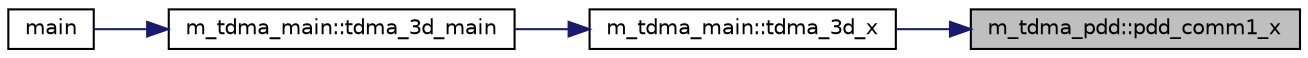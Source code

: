digraph "m_tdma_pdd::pdd_comm1_x"
{
 // LATEX_PDF_SIZE
  edge [fontname="Helvetica",fontsize="10",labelfontname="Helvetica",labelfontsize="10"];
  node [fontname="Helvetica",fontsize="10",shape=record];
  rankdir="RL";
  Node1 [label="m_tdma_pdd::pdd_comm1_x",height=0.2,width=0.4,color="black", fillcolor="grey75", style="filled", fontcolor="black",tooltip="======================================================================"];
  Node1 -> Node2 [dir="back",color="midnightblue",fontsize="10",style="solid",fontname="Helvetica"];
  Node2 [label="m_tdma_main::tdma_3d_x",height=0.2,width=0.4,color="black", fillcolor="white", style="filled",URL="$namespacem__tdma__main.html#a70cd642daa4b5fb5675c701008eab60c",tooltip=" "];
  Node2 -> Node3 [dir="back",color="midnightblue",fontsize="10",style="solid",fontname="Helvetica"];
  Node3 [label="m_tdma_main::tdma_3d_main",height=0.2,width=0.4,color="black", fillcolor="white", style="filled",URL="$namespacem__tdma__main.html#ab674c23d1f8e277653444cf6da73f268",tooltip=" "];
  Node3 -> Node4 [dir="back",color="midnightblue",fontsize="10",style="solid",fontname="Helvetica"];
  Node4 [label="main",height=0.2,width=0.4,color="black", fillcolor="white", style="filled",URL="$main_8f90.html#a8ec2266d83cd6c0b762cbcbc92c0af3d",tooltip="%%%%%%%%%%%%%%%%%%%%%%%%%%%%%%%%%%%%%%%%%%%%%%%%%%%%%%%%%%%%%%%%%%%%%%"];
}
